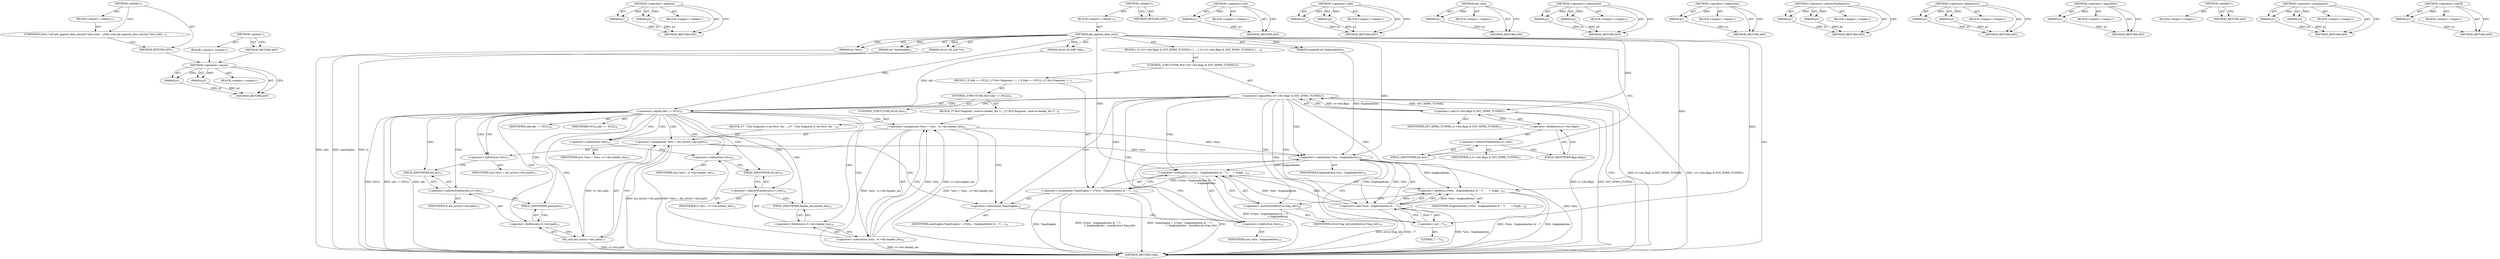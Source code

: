 digraph "&lt;global&gt;" {
vulnerable_113 [label=<(METHOD,&lt;operator&gt;.equals)>];
vulnerable_114 [label=<(PARAM,p1)>];
vulnerable_115 [label=<(PARAM,p2)>];
vulnerable_116 [label=<(BLOCK,&lt;empty&gt;,&lt;empty&gt;)>];
vulnerable_117 [label=<(METHOD_RETURN,ANY)>];
vulnerable_136 [label=<(METHOD,&lt;operator&gt;.addition)>];
vulnerable_137 [label=<(PARAM,p1)>];
vulnerable_138 [label=<(PARAM,p2)>];
vulnerable_139 [label=<(BLOCK,&lt;empty&gt;,&lt;empty&gt;)>];
vulnerable_140 [label=<(METHOD_RETURN,ANY)>];
vulnerable_6 [label=<(METHOD,&lt;global&gt;)<SUB>1</SUB>>];
vulnerable_7 [label=<(BLOCK,&lt;empty&gt;,&lt;empty&gt;)<SUB>1</SUB>>];
vulnerable_8 [label=<(METHOD,ip6_append_data_mtu)<SUB>1</SUB>>];
vulnerable_9 [label=<(PARAM,int *mtu)<SUB>1</SUB>>];
vulnerable_10 [label=<(PARAM,int *maxfraglen)<SUB>2</SUB>>];
vulnerable_11 [label=<(PARAM,unsigned int fragheaderlen)<SUB>3</SUB>>];
vulnerable_12 [label=<(PARAM,struct sk_buff *skb)<SUB>4</SUB>>];
vulnerable_13 [label=<(PARAM,struct rt6_info *rt)<SUB>5</SUB>>];
vulnerable_14 [label=<(BLOCK,{
 	if (!(rt-&gt;dst.flags &amp; DST_XFRM_TUNNEL)) {
 ...,{
 	if (!(rt-&gt;dst.flags &amp; DST_XFRM_TUNNEL)) {
 ...)<SUB>6</SUB>>];
vulnerable_15 [label=<(CONTROL_STRUCTURE,IF,if (!(rt-&gt;dst.flags &amp; DST_XFRM_TUNNEL)))<SUB>7</SUB>>];
vulnerable_16 [label=<(&lt;operator&gt;.logicalNot,!(rt-&gt;dst.flags &amp; DST_XFRM_TUNNEL))<SUB>7</SUB>>];
vulnerable_17 [label=<(&lt;operator&gt;.and,rt-&gt;dst.flags &amp; DST_XFRM_TUNNEL)<SUB>7</SUB>>];
vulnerable_18 [label=<(&lt;operator&gt;.fieldAccess,rt-&gt;dst.flags)<SUB>7</SUB>>];
vulnerable_19 [label=<(&lt;operator&gt;.indirectFieldAccess,rt-&gt;dst)<SUB>7</SUB>>];
vulnerable_20 [label=<(IDENTIFIER,rt,rt-&gt;dst.flags &amp; DST_XFRM_TUNNEL)<SUB>7</SUB>>];
vulnerable_21 [label=<(FIELD_IDENTIFIER,dst,dst)<SUB>7</SUB>>];
vulnerable_22 [label=<(FIELD_IDENTIFIER,flags,flags)<SUB>7</SUB>>];
vulnerable_23 [label=<(IDENTIFIER,DST_XFRM_TUNNEL,rt-&gt;dst.flags &amp; DST_XFRM_TUNNEL)<SUB>7</SUB>>];
vulnerable_24 [label=<(BLOCK,{
 		if (skb == NULL) {
			/* first fragment, r...,{
 		if (skb == NULL) {
			/* first fragment, r...)<SUB>7</SUB>>];
vulnerable_25 [label=<(CONTROL_STRUCTURE,IF,if (skb == NULL))<SUB>8</SUB>>];
vulnerable_26 [label=<(&lt;operator&gt;.equals,skb == NULL)<SUB>8</SUB>>];
vulnerable_27 [label=<(IDENTIFIER,skb,skb == NULL)<SUB>8</SUB>>];
vulnerable_28 [label=<(IDENTIFIER,NULL,skb == NULL)<SUB>8</SUB>>];
vulnerable_29 [label=<(BLOCK,{
			/* first fragment, reserve header_len */
	...,{
			/* first fragment, reserve header_len */
	...)<SUB>8</SUB>>];
vulnerable_30 [label=<(&lt;operator&gt;.assignment,*mtu = *mtu - rt-&gt;dst.header_len)<SUB>10</SUB>>];
vulnerable_31 [label=<(&lt;operator&gt;.indirection,*mtu)<SUB>10</SUB>>];
vulnerable_32 [label=<(IDENTIFIER,mtu,*mtu = *mtu - rt-&gt;dst.header_len)<SUB>10</SUB>>];
vulnerable_33 [label=<(&lt;operator&gt;.subtraction,*mtu - rt-&gt;dst.header_len)<SUB>10</SUB>>];
vulnerable_34 [label=<(&lt;operator&gt;.indirection,*mtu)<SUB>10</SUB>>];
vulnerable_35 [label=<(IDENTIFIER,mtu,*mtu - rt-&gt;dst.header_len)<SUB>10</SUB>>];
vulnerable_36 [label=<(&lt;operator&gt;.fieldAccess,rt-&gt;dst.header_len)<SUB>10</SUB>>];
vulnerable_37 [label=<(&lt;operator&gt;.indirectFieldAccess,rt-&gt;dst)<SUB>10</SUB>>];
vulnerable_38 [label=<(IDENTIFIER,rt,*mtu - rt-&gt;dst.header_len)<SUB>10</SUB>>];
vulnerable_39 [label=<(FIELD_IDENTIFIER,dst,dst)<SUB>10</SUB>>];
vulnerable_40 [label=<(FIELD_IDENTIFIER,header_len,header_len)<SUB>10</SUB>>];
vulnerable_41 [label=<(CONTROL_STRUCTURE,ELSE,else)<SUB>12</SUB>>];
vulnerable_42 [label=<(BLOCK,{
			/*
 			 * this fragment is not first, the ...,{
			/*
 			 * this fragment is not first, the ...)<SUB>12</SUB>>];
vulnerable_43 [label=<(&lt;operator&gt;.assignment,*mtu = dst_mtu(rt-&gt;dst.path))<SUB>17</SUB>>];
vulnerable_44 [label=<(&lt;operator&gt;.indirection,*mtu)<SUB>17</SUB>>];
vulnerable_45 [label=<(IDENTIFIER,mtu,*mtu = dst_mtu(rt-&gt;dst.path))<SUB>17</SUB>>];
vulnerable_46 [label=<(dst_mtu,dst_mtu(rt-&gt;dst.path))<SUB>17</SUB>>];
vulnerable_47 [label=<(&lt;operator&gt;.fieldAccess,rt-&gt;dst.path)<SUB>17</SUB>>];
vulnerable_48 [label=<(&lt;operator&gt;.indirectFieldAccess,rt-&gt;dst)<SUB>17</SUB>>];
vulnerable_49 [label=<(IDENTIFIER,rt,dst_mtu(rt-&gt;dst.path))<SUB>17</SUB>>];
vulnerable_50 [label=<(FIELD_IDENTIFIER,dst,dst)<SUB>17</SUB>>];
vulnerable_51 [label=<(FIELD_IDENTIFIER,path,path)<SUB>17</SUB>>];
vulnerable_52 [label=<(&lt;operator&gt;.assignment,*maxfraglen = ((*mtu - fragheaderlen) &amp; ~7)
 		...)<SUB>19</SUB>>];
vulnerable_53 [label=<(&lt;operator&gt;.indirection,*maxfraglen)<SUB>19</SUB>>];
vulnerable_54 [label=<(IDENTIFIER,maxfraglen,*maxfraglen = ((*mtu - fragheaderlen) &amp; ~7)
 		...)<SUB>19</SUB>>];
vulnerable_55 [label=<(&lt;operator&gt;.subtraction,((*mtu - fragheaderlen) &amp; ~7)
 			      + fragh...)<SUB>19</SUB>>];
vulnerable_56 [label=<(&lt;operator&gt;.addition,((*mtu - fragheaderlen) &amp; ~7)
 			      + fragh...)<SUB>19</SUB>>];
vulnerable_57 [label=<(&lt;operator&gt;.and,(*mtu - fragheaderlen) &amp; ~7)<SUB>19</SUB>>];
vulnerable_58 [label=<(&lt;operator&gt;.subtraction,*mtu - fragheaderlen)<SUB>19</SUB>>];
vulnerable_59 [label=<(&lt;operator&gt;.indirection,*mtu)<SUB>19</SUB>>];
vulnerable_60 [label=<(IDENTIFIER,mtu,*mtu - fragheaderlen)<SUB>19</SUB>>];
vulnerable_61 [label=<(IDENTIFIER,fragheaderlen,*mtu - fragheaderlen)<SUB>19</SUB>>];
vulnerable_62 [label=<(&lt;operator&gt;.not,~7)<SUB>19</SUB>>];
vulnerable_63 [label=<(LITERAL,7,~7)<SUB>19</SUB>>];
vulnerable_64 [label=<(IDENTIFIER,fragheaderlen,((*mtu - fragheaderlen) &amp; ~7)
 			      + fragh...)<SUB>20</SUB>>];
vulnerable_65 [label=<(&lt;operator&gt;.sizeOf,sizeof(struct frag_hdr))<SUB>20</SUB>>];
vulnerable_66 [label=<(IDENTIFIER,struct frag_hdr,sizeof(struct frag_hdr))<SUB>20</SUB>>];
vulnerable_67 [label=<(METHOD_RETURN,void)<SUB>1</SUB>>];
vulnerable_69 [label=<(METHOD_RETURN,ANY)<SUB>1</SUB>>];
vulnerable_141 [label=<(METHOD,&lt;operator&gt;.not)>];
vulnerable_142 [label=<(PARAM,p1)>];
vulnerable_143 [label=<(BLOCK,&lt;empty&gt;,&lt;empty&gt;)>];
vulnerable_144 [label=<(METHOD_RETURN,ANY)>];
vulnerable_98 [label=<(METHOD,&lt;operator&gt;.and)>];
vulnerable_99 [label=<(PARAM,p1)>];
vulnerable_100 [label=<(PARAM,p2)>];
vulnerable_101 [label=<(BLOCK,&lt;empty&gt;,&lt;empty&gt;)>];
vulnerable_102 [label=<(METHOD_RETURN,ANY)>];
vulnerable_132 [label=<(METHOD,dst_mtu)>];
vulnerable_133 [label=<(PARAM,p1)>];
vulnerable_134 [label=<(BLOCK,&lt;empty&gt;,&lt;empty&gt;)>];
vulnerable_135 [label=<(METHOD_RETURN,ANY)>];
vulnerable_127 [label=<(METHOD,&lt;operator&gt;.subtraction)>];
vulnerable_128 [label=<(PARAM,p1)>];
vulnerable_129 [label=<(PARAM,p2)>];
vulnerable_130 [label=<(BLOCK,&lt;empty&gt;,&lt;empty&gt;)>];
vulnerable_131 [label=<(METHOD_RETURN,ANY)>];
vulnerable_123 [label=<(METHOD,&lt;operator&gt;.indirection)>];
vulnerable_124 [label=<(PARAM,p1)>];
vulnerable_125 [label=<(BLOCK,&lt;empty&gt;,&lt;empty&gt;)>];
vulnerable_126 [label=<(METHOD_RETURN,ANY)>];
vulnerable_108 [label=<(METHOD,&lt;operator&gt;.indirectFieldAccess)>];
vulnerable_109 [label=<(PARAM,p1)>];
vulnerable_110 [label=<(PARAM,p2)>];
vulnerable_111 [label=<(BLOCK,&lt;empty&gt;,&lt;empty&gt;)>];
vulnerable_112 [label=<(METHOD_RETURN,ANY)>];
vulnerable_103 [label=<(METHOD,&lt;operator&gt;.fieldAccess)>];
vulnerable_104 [label=<(PARAM,p1)>];
vulnerable_105 [label=<(PARAM,p2)>];
vulnerable_106 [label=<(BLOCK,&lt;empty&gt;,&lt;empty&gt;)>];
vulnerable_107 [label=<(METHOD_RETURN,ANY)>];
vulnerable_94 [label=<(METHOD,&lt;operator&gt;.logicalNot)>];
vulnerable_95 [label=<(PARAM,p1)>];
vulnerable_96 [label=<(BLOCK,&lt;empty&gt;,&lt;empty&gt;)>];
vulnerable_97 [label=<(METHOD_RETURN,ANY)>];
vulnerable_88 [label=<(METHOD,&lt;global&gt;)<SUB>1</SUB>>];
vulnerable_89 [label=<(BLOCK,&lt;empty&gt;,&lt;empty&gt;)>];
vulnerable_90 [label=<(METHOD_RETURN,ANY)>];
vulnerable_118 [label=<(METHOD,&lt;operator&gt;.assignment)>];
vulnerable_119 [label=<(PARAM,p1)>];
vulnerable_120 [label=<(PARAM,p2)>];
vulnerable_121 [label=<(BLOCK,&lt;empty&gt;,&lt;empty&gt;)>];
vulnerable_122 [label=<(METHOD_RETURN,ANY)>];
vulnerable_145 [label=<(METHOD,&lt;operator&gt;.sizeOf)>];
vulnerable_146 [label=<(PARAM,p1)>];
vulnerable_147 [label=<(BLOCK,&lt;empty&gt;,&lt;empty&gt;)>];
vulnerable_148 [label=<(METHOD_RETURN,ANY)>];
fixed_6 [label=<(METHOD,&lt;global&gt;)<SUB>1</SUB>>];
fixed_7 [label=<(BLOCK,&lt;empty&gt;,&lt;empty&gt;)<SUB>1</SUB>>];
fixed_8 [label=<(UNKNOWN,static void ip6_append_data_mtu(int *mtu,
stati...,static void ip6_append_data_mtu(int *mtu,
stati...)<SUB>1</SUB>>];
fixed_9 [label=<(METHOD_RETURN,ANY)<SUB>1</SUB>>];
fixed_14 [label=<(METHOD,&lt;global&gt;)<SUB>1</SUB>>];
fixed_15 [label=<(BLOCK,&lt;empty&gt;,&lt;empty&gt;)>];
fixed_16 [label=<(METHOD_RETURN,ANY)>];
vulnerable_113 -> vulnerable_114  [key=0, label="AST: "];
vulnerable_113 -> vulnerable_114  [key=1, label="DDG: "];
vulnerable_113 -> vulnerable_116  [key=0, label="AST: "];
vulnerable_113 -> vulnerable_115  [key=0, label="AST: "];
vulnerable_113 -> vulnerable_115  [key=1, label="DDG: "];
vulnerable_113 -> vulnerable_117  [key=0, label="AST: "];
vulnerable_113 -> vulnerable_117  [key=1, label="CFG: "];
vulnerable_114 -> vulnerable_117  [key=0, label="DDG: p1"];
vulnerable_115 -> vulnerable_117  [key=0, label="DDG: p2"];
vulnerable_136 -> vulnerable_137  [key=0, label="AST: "];
vulnerable_136 -> vulnerable_137  [key=1, label="DDG: "];
vulnerable_136 -> vulnerable_139  [key=0, label="AST: "];
vulnerable_136 -> vulnerable_138  [key=0, label="AST: "];
vulnerable_136 -> vulnerable_138  [key=1, label="DDG: "];
vulnerable_136 -> vulnerable_140  [key=0, label="AST: "];
vulnerable_136 -> vulnerable_140  [key=1, label="CFG: "];
vulnerable_137 -> vulnerable_140  [key=0, label="DDG: p1"];
vulnerable_138 -> vulnerable_140  [key=0, label="DDG: p2"];
vulnerable_6 -> vulnerable_7  [key=0, label="AST: "];
vulnerable_6 -> vulnerable_69  [key=0, label="AST: "];
vulnerable_6 -> vulnerable_69  [key=1, label="CFG: "];
vulnerable_7 -> vulnerable_8  [key=0, label="AST: "];
vulnerable_8 -> vulnerable_9  [key=0, label="AST: "];
vulnerable_8 -> vulnerable_9  [key=1, label="DDG: "];
vulnerable_8 -> vulnerable_10  [key=0, label="AST: "];
vulnerable_8 -> vulnerable_10  [key=1, label="DDG: "];
vulnerable_8 -> vulnerable_11  [key=0, label="AST: "];
vulnerable_8 -> vulnerable_11  [key=1, label="DDG: "];
vulnerable_8 -> vulnerable_12  [key=0, label="AST: "];
vulnerable_8 -> vulnerable_12  [key=1, label="DDG: "];
vulnerable_8 -> vulnerable_13  [key=0, label="AST: "];
vulnerable_8 -> vulnerable_13  [key=1, label="DDG: "];
vulnerable_8 -> vulnerable_14  [key=0, label="AST: "];
vulnerable_8 -> vulnerable_67  [key=0, label="AST: "];
vulnerable_8 -> vulnerable_21  [key=0, label="CFG: "];
vulnerable_8 -> vulnerable_17  [key=0, label="DDG: "];
vulnerable_8 -> vulnerable_26  [key=0, label="DDG: "];
vulnerable_8 -> vulnerable_55  [key=0, label="DDG: "];
vulnerable_8 -> vulnerable_56  [key=0, label="DDG: "];
vulnerable_8 -> vulnerable_58  [key=0, label="DDG: "];
vulnerable_8 -> vulnerable_62  [key=0, label="DDG: "];
vulnerable_9 -> vulnerable_67  [key=0, label="DDG: mtu"];
vulnerable_10 -> vulnerable_67  [key=0, label="DDG: maxfraglen"];
vulnerable_11 -> vulnerable_58  [key=0, label="DDG: fragheaderlen"];
vulnerable_12 -> vulnerable_26  [key=0, label="DDG: skb"];
vulnerable_13 -> vulnerable_67  [key=0, label="DDG: rt"];
vulnerable_14 -> vulnerable_15  [key=0, label="AST: "];
vulnerable_15 -> vulnerable_16  [key=0, label="AST: "];
vulnerable_15 -> vulnerable_24  [key=0, label="AST: "];
vulnerable_16 -> vulnerable_17  [key=0, label="AST: "];
vulnerable_16 -> vulnerable_67  [key=0, label="CFG: "];
vulnerable_16 -> vulnerable_67  [key=1, label="DDG: rt-&gt;dst.flags &amp; DST_XFRM_TUNNEL"];
vulnerable_16 -> vulnerable_67  [key=2, label="DDG: !(rt-&gt;dst.flags &amp; DST_XFRM_TUNNEL)"];
vulnerable_16 -> vulnerable_26  [key=0, label="CFG: "];
vulnerable_16 -> vulnerable_26  [key=1, label="CDG: "];
vulnerable_16 -> vulnerable_58  [key=0, label="CDG: "];
vulnerable_16 -> vulnerable_57  [key=0, label="CDG: "];
vulnerable_16 -> vulnerable_52  [key=0, label="CDG: "];
vulnerable_16 -> vulnerable_53  [key=0, label="CDG: "];
vulnerable_16 -> vulnerable_56  [key=0, label="CDG: "];
vulnerable_16 -> vulnerable_65  [key=0, label="CDG: "];
vulnerable_16 -> vulnerable_59  [key=0, label="CDG: "];
vulnerable_16 -> vulnerable_55  [key=0, label="CDG: "];
vulnerable_16 -> vulnerable_62  [key=0, label="CDG: "];
vulnerable_17 -> vulnerable_18  [key=0, label="AST: "];
vulnerable_17 -> vulnerable_23  [key=0, label="AST: "];
vulnerable_17 -> vulnerable_16  [key=0, label="CFG: "];
vulnerable_17 -> vulnerable_16  [key=1, label="DDG: rt-&gt;dst.flags"];
vulnerable_17 -> vulnerable_16  [key=2, label="DDG: DST_XFRM_TUNNEL"];
vulnerable_17 -> vulnerable_67  [key=0, label="DDG: rt-&gt;dst.flags"];
vulnerable_17 -> vulnerable_67  [key=1, label="DDG: DST_XFRM_TUNNEL"];
vulnerable_18 -> vulnerable_19  [key=0, label="AST: "];
vulnerable_18 -> vulnerable_22  [key=0, label="AST: "];
vulnerable_18 -> vulnerable_17  [key=0, label="CFG: "];
vulnerable_19 -> vulnerable_20  [key=0, label="AST: "];
vulnerable_19 -> vulnerable_21  [key=0, label="AST: "];
vulnerable_19 -> vulnerable_22  [key=0, label="CFG: "];
vulnerable_21 -> vulnerable_19  [key=0, label="CFG: "];
vulnerable_22 -> vulnerable_18  [key=0, label="CFG: "];
vulnerable_24 -> vulnerable_25  [key=0, label="AST: "];
vulnerable_24 -> vulnerable_52  [key=0, label="AST: "];
vulnerable_25 -> vulnerable_26  [key=0, label="AST: "];
vulnerable_25 -> vulnerable_29  [key=0, label="AST: "];
vulnerable_25 -> vulnerable_41  [key=0, label="AST: "];
vulnerable_26 -> vulnerable_27  [key=0, label="AST: "];
vulnerable_26 -> vulnerable_28  [key=0, label="AST: "];
vulnerable_26 -> vulnerable_31  [key=0, label="CFG: "];
vulnerable_26 -> vulnerable_31  [key=1, label="CDG: "];
vulnerable_26 -> vulnerable_44  [key=0, label="CFG: "];
vulnerable_26 -> vulnerable_44  [key=1, label="CDG: "];
vulnerable_26 -> vulnerable_67  [key=0, label="DDG: skb"];
vulnerable_26 -> vulnerable_67  [key=1, label="DDG: skb == NULL"];
vulnerable_26 -> vulnerable_67  [key=2, label="DDG: NULL"];
vulnerable_26 -> vulnerable_47  [key=0, label="CDG: "];
vulnerable_26 -> vulnerable_30  [key=0, label="CDG: "];
vulnerable_26 -> vulnerable_34  [key=0, label="CDG: "];
vulnerable_26 -> vulnerable_48  [key=0, label="CDG: "];
vulnerable_26 -> vulnerable_33  [key=0, label="CDG: "];
vulnerable_26 -> vulnerable_51  [key=0, label="CDG: "];
vulnerable_26 -> vulnerable_36  [key=0, label="CDG: "];
vulnerable_26 -> vulnerable_37  [key=0, label="CDG: "];
vulnerable_26 -> vulnerable_46  [key=0, label="CDG: "];
vulnerable_26 -> vulnerable_40  [key=0, label="CDG: "];
vulnerable_26 -> vulnerable_50  [key=0, label="CDG: "];
vulnerable_26 -> vulnerable_39  [key=0, label="CDG: "];
vulnerable_26 -> vulnerable_43  [key=0, label="CDG: "];
vulnerable_29 -> vulnerable_30  [key=0, label="AST: "];
vulnerable_30 -> vulnerable_31  [key=0, label="AST: "];
vulnerable_30 -> vulnerable_33  [key=0, label="AST: "];
vulnerable_30 -> vulnerable_53  [key=0, label="CFG: "];
vulnerable_30 -> vulnerable_67  [key=0, label="DDG: *mtu - rt-&gt;dst.header_len"];
vulnerable_30 -> vulnerable_67  [key=1, label="DDG: *mtu = *mtu - rt-&gt;dst.header_len"];
vulnerable_30 -> vulnerable_58  [key=0, label="DDG: *mtu"];
vulnerable_31 -> vulnerable_32  [key=0, label="AST: "];
vulnerable_31 -> vulnerable_34  [key=0, label="CFG: "];
vulnerable_33 -> vulnerable_34  [key=0, label="AST: "];
vulnerable_33 -> vulnerable_36  [key=0, label="AST: "];
vulnerable_33 -> vulnerable_30  [key=0, label="CFG: "];
vulnerable_33 -> vulnerable_30  [key=1, label="DDG: *mtu"];
vulnerable_33 -> vulnerable_30  [key=2, label="DDG: rt-&gt;dst.header_len"];
vulnerable_33 -> vulnerable_67  [key=0, label="DDG: rt-&gt;dst.header_len"];
vulnerable_34 -> vulnerable_35  [key=0, label="AST: "];
vulnerable_34 -> vulnerable_39  [key=0, label="CFG: "];
vulnerable_36 -> vulnerable_37  [key=0, label="AST: "];
vulnerable_36 -> vulnerable_40  [key=0, label="AST: "];
vulnerable_36 -> vulnerable_33  [key=0, label="CFG: "];
vulnerable_37 -> vulnerable_38  [key=0, label="AST: "];
vulnerable_37 -> vulnerable_39  [key=0, label="AST: "];
vulnerable_37 -> vulnerable_40  [key=0, label="CFG: "];
vulnerable_39 -> vulnerable_37  [key=0, label="CFG: "];
vulnerable_40 -> vulnerable_36  [key=0, label="CFG: "];
vulnerable_41 -> vulnerable_42  [key=0, label="AST: "];
vulnerable_42 -> vulnerable_43  [key=0, label="AST: "];
vulnerable_43 -> vulnerable_44  [key=0, label="AST: "];
vulnerable_43 -> vulnerable_46  [key=0, label="AST: "];
vulnerable_43 -> vulnerable_53  [key=0, label="CFG: "];
vulnerable_43 -> vulnerable_67  [key=0, label="DDG: dst_mtu(rt-&gt;dst.path)"];
vulnerable_43 -> vulnerable_67  [key=1, label="DDG: *mtu = dst_mtu(rt-&gt;dst.path)"];
vulnerable_43 -> vulnerable_58  [key=0, label="DDG: *mtu"];
vulnerable_44 -> vulnerable_45  [key=0, label="AST: "];
vulnerable_44 -> vulnerable_50  [key=0, label="CFG: "];
vulnerable_46 -> vulnerable_47  [key=0, label="AST: "];
vulnerable_46 -> vulnerable_43  [key=0, label="CFG: "];
vulnerable_46 -> vulnerable_43  [key=1, label="DDG: rt-&gt;dst.path"];
vulnerable_46 -> vulnerable_67  [key=0, label="DDG: rt-&gt;dst.path"];
vulnerable_47 -> vulnerable_48  [key=0, label="AST: "];
vulnerable_47 -> vulnerable_51  [key=0, label="AST: "];
vulnerable_47 -> vulnerable_46  [key=0, label="CFG: "];
vulnerable_48 -> vulnerable_49  [key=0, label="AST: "];
vulnerable_48 -> vulnerable_50  [key=0, label="AST: "];
vulnerable_48 -> vulnerable_51  [key=0, label="CFG: "];
vulnerable_50 -> vulnerable_48  [key=0, label="CFG: "];
vulnerable_51 -> vulnerable_47  [key=0, label="CFG: "];
vulnerable_52 -> vulnerable_53  [key=0, label="AST: "];
vulnerable_52 -> vulnerable_55  [key=0, label="AST: "];
vulnerable_52 -> vulnerable_67  [key=0, label="CFG: "];
vulnerable_52 -> vulnerable_67  [key=1, label="DDG: *maxfraglen"];
vulnerable_52 -> vulnerable_67  [key=2, label="DDG: ((*mtu - fragheaderlen) &amp; ~7)
 			      + fragheaderlen - sizeof(struct frag_hdr)"];
vulnerable_52 -> vulnerable_67  [key=3, label="DDG: *maxfraglen = ((*mtu - fragheaderlen) &amp; ~7)
 			      + fragheaderlen - sizeof(struct frag_hdr)"];
vulnerable_53 -> vulnerable_54  [key=0, label="AST: "];
vulnerable_53 -> vulnerable_59  [key=0, label="CFG: "];
vulnerable_55 -> vulnerable_56  [key=0, label="AST: "];
vulnerable_55 -> vulnerable_65  [key=0, label="AST: "];
vulnerable_55 -> vulnerable_52  [key=0, label="CFG: "];
vulnerable_55 -> vulnerable_52  [key=1, label="DDG: ((*mtu - fragheaderlen) &amp; ~7)
 			      + fragheaderlen"];
vulnerable_55 -> vulnerable_67  [key=0, label="DDG: ((*mtu - fragheaderlen) &amp; ~7)
 			      + fragheaderlen"];
vulnerable_56 -> vulnerable_57  [key=0, label="AST: "];
vulnerable_56 -> vulnerable_64  [key=0, label="AST: "];
vulnerable_56 -> vulnerable_65  [key=0, label="CFG: "];
vulnerable_56 -> vulnerable_67  [key=0, label="DDG: (*mtu - fragheaderlen) &amp; ~7"];
vulnerable_56 -> vulnerable_67  [key=1, label="DDG: fragheaderlen"];
vulnerable_57 -> vulnerable_58  [key=0, label="AST: "];
vulnerable_57 -> vulnerable_62  [key=0, label="AST: "];
vulnerable_57 -> vulnerable_56  [key=0, label="CFG: "];
vulnerable_57 -> vulnerable_56  [key=1, label="DDG: *mtu - fragheaderlen"];
vulnerable_57 -> vulnerable_56  [key=2, label="DDG: ~7"];
vulnerable_57 -> vulnerable_67  [key=0, label="DDG: *mtu - fragheaderlen"];
vulnerable_57 -> vulnerable_67  [key=1, label="DDG: ~7"];
vulnerable_57 -> vulnerable_55  [key=0, label="DDG: *mtu - fragheaderlen"];
vulnerable_57 -> vulnerable_55  [key=1, label="DDG: ~7"];
vulnerable_58 -> vulnerable_59  [key=0, label="AST: "];
vulnerable_58 -> vulnerable_61  [key=0, label="AST: "];
vulnerable_58 -> vulnerable_62  [key=0, label="CFG: "];
vulnerable_58 -> vulnerable_67  [key=0, label="DDG: *mtu"];
vulnerable_58 -> vulnerable_55  [key=0, label="DDG: fragheaderlen"];
vulnerable_58 -> vulnerable_56  [key=0, label="DDG: fragheaderlen"];
vulnerable_58 -> vulnerable_57  [key=0, label="DDG: *mtu"];
vulnerable_58 -> vulnerable_57  [key=1, label="DDG: fragheaderlen"];
vulnerable_59 -> vulnerable_60  [key=0, label="AST: "];
vulnerable_59 -> vulnerable_58  [key=0, label="CFG: "];
vulnerable_62 -> vulnerable_63  [key=0, label="AST: "];
vulnerable_62 -> vulnerable_57  [key=0, label="CFG: "];
vulnerable_62 -> vulnerable_57  [key=1, label="DDG: 7"];
vulnerable_65 -> vulnerable_66  [key=0, label="AST: "];
vulnerable_65 -> vulnerable_55  [key=0, label="CFG: "];
vulnerable_65 -> vulnerable_67  [key=0, label="DDG: struct frag_hdr"];
vulnerable_141 -> vulnerable_142  [key=0, label="AST: "];
vulnerable_141 -> vulnerable_142  [key=1, label="DDG: "];
vulnerable_141 -> vulnerable_143  [key=0, label="AST: "];
vulnerable_141 -> vulnerable_144  [key=0, label="AST: "];
vulnerable_141 -> vulnerable_144  [key=1, label="CFG: "];
vulnerable_142 -> vulnerable_144  [key=0, label="DDG: p1"];
vulnerable_98 -> vulnerable_99  [key=0, label="AST: "];
vulnerable_98 -> vulnerable_99  [key=1, label="DDG: "];
vulnerable_98 -> vulnerable_101  [key=0, label="AST: "];
vulnerable_98 -> vulnerable_100  [key=0, label="AST: "];
vulnerable_98 -> vulnerable_100  [key=1, label="DDG: "];
vulnerable_98 -> vulnerable_102  [key=0, label="AST: "];
vulnerable_98 -> vulnerable_102  [key=1, label="CFG: "];
vulnerable_99 -> vulnerable_102  [key=0, label="DDG: p1"];
vulnerable_100 -> vulnerable_102  [key=0, label="DDG: p2"];
vulnerable_132 -> vulnerable_133  [key=0, label="AST: "];
vulnerable_132 -> vulnerable_133  [key=1, label="DDG: "];
vulnerable_132 -> vulnerable_134  [key=0, label="AST: "];
vulnerable_132 -> vulnerable_135  [key=0, label="AST: "];
vulnerable_132 -> vulnerable_135  [key=1, label="CFG: "];
vulnerable_133 -> vulnerable_135  [key=0, label="DDG: p1"];
vulnerable_127 -> vulnerable_128  [key=0, label="AST: "];
vulnerable_127 -> vulnerable_128  [key=1, label="DDG: "];
vulnerable_127 -> vulnerable_130  [key=0, label="AST: "];
vulnerable_127 -> vulnerable_129  [key=0, label="AST: "];
vulnerable_127 -> vulnerable_129  [key=1, label="DDG: "];
vulnerable_127 -> vulnerable_131  [key=0, label="AST: "];
vulnerable_127 -> vulnerable_131  [key=1, label="CFG: "];
vulnerable_128 -> vulnerable_131  [key=0, label="DDG: p1"];
vulnerable_129 -> vulnerable_131  [key=0, label="DDG: p2"];
vulnerable_123 -> vulnerable_124  [key=0, label="AST: "];
vulnerable_123 -> vulnerable_124  [key=1, label="DDG: "];
vulnerable_123 -> vulnerable_125  [key=0, label="AST: "];
vulnerable_123 -> vulnerable_126  [key=0, label="AST: "];
vulnerable_123 -> vulnerable_126  [key=1, label="CFG: "];
vulnerable_124 -> vulnerable_126  [key=0, label="DDG: p1"];
vulnerable_108 -> vulnerable_109  [key=0, label="AST: "];
vulnerable_108 -> vulnerable_109  [key=1, label="DDG: "];
vulnerable_108 -> vulnerable_111  [key=0, label="AST: "];
vulnerable_108 -> vulnerable_110  [key=0, label="AST: "];
vulnerable_108 -> vulnerable_110  [key=1, label="DDG: "];
vulnerable_108 -> vulnerable_112  [key=0, label="AST: "];
vulnerable_108 -> vulnerable_112  [key=1, label="CFG: "];
vulnerable_109 -> vulnerable_112  [key=0, label="DDG: p1"];
vulnerable_110 -> vulnerable_112  [key=0, label="DDG: p2"];
vulnerable_103 -> vulnerable_104  [key=0, label="AST: "];
vulnerable_103 -> vulnerable_104  [key=1, label="DDG: "];
vulnerable_103 -> vulnerable_106  [key=0, label="AST: "];
vulnerable_103 -> vulnerable_105  [key=0, label="AST: "];
vulnerable_103 -> vulnerable_105  [key=1, label="DDG: "];
vulnerable_103 -> vulnerable_107  [key=0, label="AST: "];
vulnerable_103 -> vulnerable_107  [key=1, label="CFG: "];
vulnerable_104 -> vulnerable_107  [key=0, label="DDG: p1"];
vulnerable_105 -> vulnerable_107  [key=0, label="DDG: p2"];
vulnerable_94 -> vulnerable_95  [key=0, label="AST: "];
vulnerable_94 -> vulnerable_95  [key=1, label="DDG: "];
vulnerable_94 -> vulnerable_96  [key=0, label="AST: "];
vulnerable_94 -> vulnerable_97  [key=0, label="AST: "];
vulnerable_94 -> vulnerable_97  [key=1, label="CFG: "];
vulnerable_95 -> vulnerable_97  [key=0, label="DDG: p1"];
vulnerable_88 -> vulnerable_89  [key=0, label="AST: "];
vulnerable_88 -> vulnerable_90  [key=0, label="AST: "];
vulnerable_88 -> vulnerable_90  [key=1, label="CFG: "];
vulnerable_118 -> vulnerable_119  [key=0, label="AST: "];
vulnerable_118 -> vulnerable_119  [key=1, label="DDG: "];
vulnerable_118 -> vulnerable_121  [key=0, label="AST: "];
vulnerable_118 -> vulnerable_120  [key=0, label="AST: "];
vulnerable_118 -> vulnerable_120  [key=1, label="DDG: "];
vulnerable_118 -> vulnerable_122  [key=0, label="AST: "];
vulnerable_118 -> vulnerable_122  [key=1, label="CFG: "];
vulnerable_119 -> vulnerable_122  [key=0, label="DDG: p1"];
vulnerable_120 -> vulnerable_122  [key=0, label="DDG: p2"];
vulnerable_145 -> vulnerable_146  [key=0, label="AST: "];
vulnerable_145 -> vulnerable_146  [key=1, label="DDG: "];
vulnerable_145 -> vulnerable_147  [key=0, label="AST: "];
vulnerable_145 -> vulnerable_148  [key=0, label="AST: "];
vulnerable_145 -> vulnerable_148  [key=1, label="CFG: "];
vulnerable_146 -> vulnerable_148  [key=0, label="DDG: p1"];
fixed_6 -> fixed_7  [key=0, label="AST: "];
fixed_6 -> fixed_9  [key=0, label="AST: "];
fixed_6 -> fixed_8  [key=0, label="CFG: "];
fixed_7 -> fixed_8  [key=0, label="AST: "];
fixed_8 -> fixed_9  [key=0, label="CFG: "];
fixed_9 -> vulnerable_113  [key=0];
fixed_14 -> fixed_15  [key=0, label="AST: "];
fixed_14 -> fixed_16  [key=0, label="AST: "];
fixed_14 -> fixed_16  [key=1, label="CFG: "];
fixed_15 -> vulnerable_113  [key=0];
fixed_16 -> vulnerable_113  [key=0];
}
